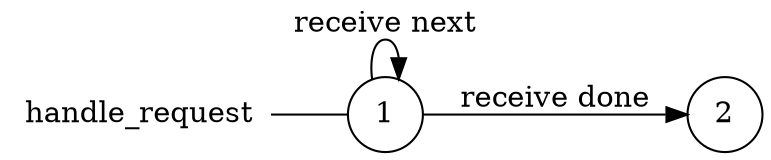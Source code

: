 digraph handle_request {
	rankdir="LR";
	n_0 [label="handle_request", shape="plaintext"];
	n_1 [id="1", shape=circle, label="1"];
	n_0 -> n_1 [arrowhead=none];
	n_2 [id="2", shape=circle, label="2"];

	n_1 -> n_1 [id="[$e|4]", label="receive next"];
	n_1 -> n_2 [id="[$e|3]", label="receive done"];
}
